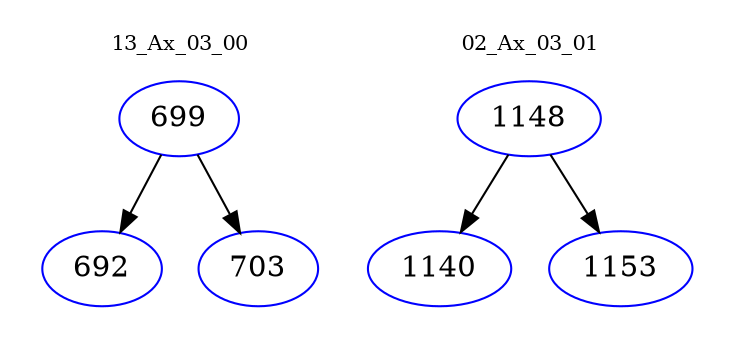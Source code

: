 digraph{
subgraph cluster_0 {
color = white
label = "13_Ax_03_00";
fontsize=10;
T0_699 [label="699", color="blue"]
T0_699 -> T0_692 [color="black"]
T0_692 [label="692", color="blue"]
T0_699 -> T0_703 [color="black"]
T0_703 [label="703", color="blue"]
}
subgraph cluster_1 {
color = white
label = "02_Ax_03_01";
fontsize=10;
T1_1148 [label="1148", color="blue"]
T1_1148 -> T1_1140 [color="black"]
T1_1140 [label="1140", color="blue"]
T1_1148 -> T1_1153 [color="black"]
T1_1153 [label="1153", color="blue"]
}
}
